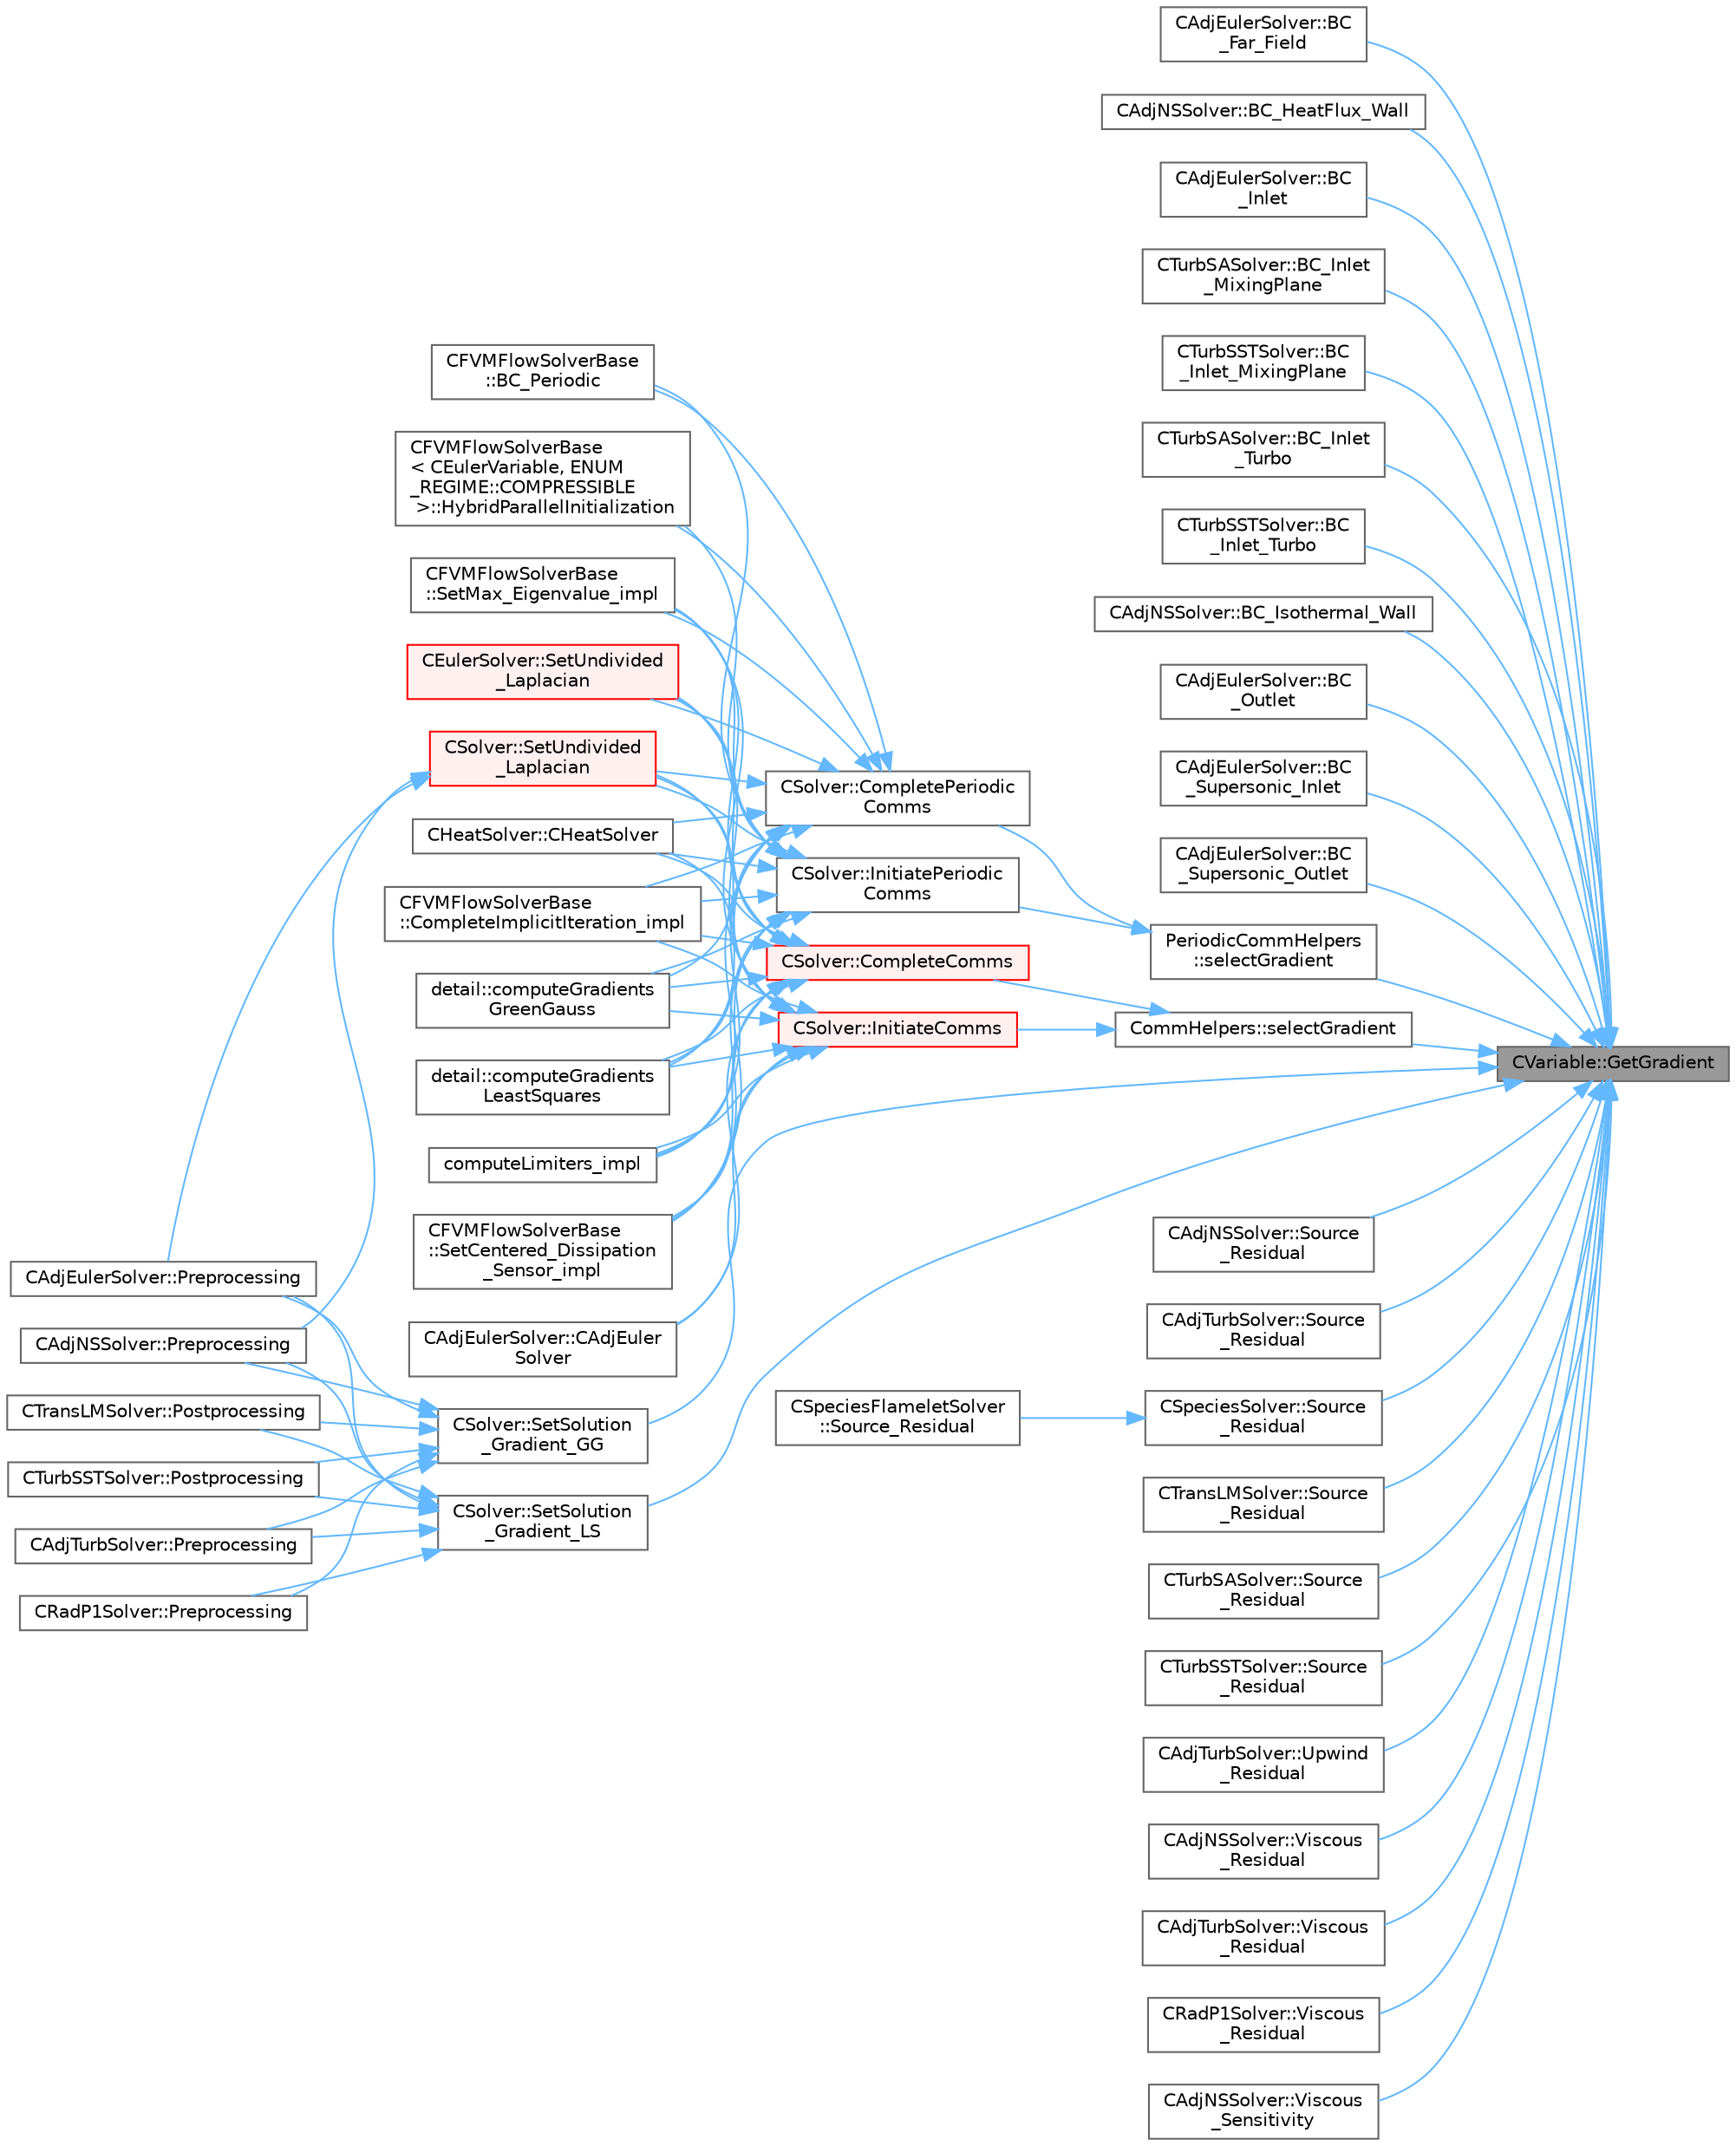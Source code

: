 digraph "CVariable::GetGradient"
{
 // LATEX_PDF_SIZE
  bgcolor="transparent";
  edge [fontname=Helvetica,fontsize=10,labelfontname=Helvetica,labelfontsize=10];
  node [fontname=Helvetica,fontsize=10,shape=box,height=0.2,width=0.4];
  rankdir="RL";
  Node1 [id="Node000001",label="CVariable::GetGradient",height=0.2,width=0.4,color="gray40", fillcolor="grey60", style="filled", fontcolor="black",tooltip="Get the gradient of the entire solution."];
  Node1 -> Node2 [id="edge1_Node000001_Node000002",dir="back",color="steelblue1",style="solid",tooltip=" "];
  Node2 [id="Node000002",label="CAdjEulerSolver::BC\l_Far_Field",height=0.2,width=0.4,color="grey40", fillcolor="white", style="filled",URL="$classCAdjEulerSolver.html#ad145d66ed2938ef1b6a187d3133ee101",tooltip="Impose the boundary condition to the far field using characteristics."];
  Node1 -> Node3 [id="edge2_Node000001_Node000003",dir="back",color="steelblue1",style="solid",tooltip=" "];
  Node3 [id="Node000003",label="CAdjNSSolver::BC_HeatFlux_Wall",height=0.2,width=0.4,color="grey40", fillcolor="white", style="filled",URL="$classCAdjNSSolver.html#aac064a699355df483ca48c40e7c50675",tooltip="Impose via the residual or brute force the Navier-Stokes adjoint boundary condition (heat flux)."];
  Node1 -> Node4 [id="edge3_Node000001_Node000004",dir="back",color="steelblue1",style="solid",tooltip=" "];
  Node4 [id="Node000004",label="CAdjEulerSolver::BC\l_Inlet",height=0.2,width=0.4,color="grey40", fillcolor="white", style="filled",URL="$classCAdjEulerSolver.html#ae32700e955c44bc12de7a818d8e412bf",tooltip="Impose the inlet boundary condition."];
  Node1 -> Node5 [id="edge4_Node000001_Node000005",dir="back",color="steelblue1",style="solid",tooltip=" "];
  Node5 [id="Node000005",label="CTurbSASolver::BC_Inlet\l_MixingPlane",height=0.2,width=0.4,color="grey40", fillcolor="white", style="filled",URL="$classCTurbSASolver.html#a01e392cd5dd660196e86d7dec01d1acd",tooltip="Impose the inlet boundary condition."];
  Node1 -> Node6 [id="edge5_Node000001_Node000006",dir="back",color="steelblue1",style="solid",tooltip=" "];
  Node6 [id="Node000006",label="CTurbSSTSolver::BC\l_Inlet_MixingPlane",height=0.2,width=0.4,color="grey40", fillcolor="white", style="filled",URL="$classCTurbSSTSolver.html#a9d4b339f4ee99d06b604bf17a24e8fe8",tooltip="Impose the inlet boundary condition."];
  Node1 -> Node7 [id="edge6_Node000001_Node000007",dir="back",color="steelblue1",style="solid",tooltip=" "];
  Node7 [id="Node000007",label="CTurbSASolver::BC_Inlet\l_Turbo",height=0.2,width=0.4,color="grey40", fillcolor="white", style="filled",URL="$classCTurbSASolver.html#a9cdd12aa912c00c12dbb80cc21c7977a",tooltip="Impose the inlet boundary condition."];
  Node1 -> Node8 [id="edge7_Node000001_Node000008",dir="back",color="steelblue1",style="solid",tooltip=" "];
  Node8 [id="Node000008",label="CTurbSSTSolver::BC\l_Inlet_Turbo",height=0.2,width=0.4,color="grey40", fillcolor="white", style="filled",URL="$classCTurbSSTSolver.html#a054ade13cc21d3d718c8fa2f2d514112",tooltip="Impose the inlet boundary condition."];
  Node1 -> Node9 [id="edge8_Node000001_Node000009",dir="back",color="steelblue1",style="solid",tooltip=" "];
  Node9 [id="Node000009",label="CAdjNSSolver::BC_Isothermal_Wall",height=0.2,width=0.4,color="grey40", fillcolor="white", style="filled",URL="$classCAdjNSSolver.html#a159875229feba5b14c433990e5a89d60",tooltip="Impose via the residual or brute force the Navier-Stokes adjoint boundary condition (heat flux)."];
  Node1 -> Node10 [id="edge9_Node000001_Node000010",dir="back",color="steelblue1",style="solid",tooltip=" "];
  Node10 [id="Node000010",label="CAdjEulerSolver::BC\l_Outlet",height=0.2,width=0.4,color="grey40", fillcolor="white", style="filled",URL="$classCAdjEulerSolver.html#a606732a2540893587de80506c5d0ac70",tooltip="Impose the outlet boundary condition."];
  Node1 -> Node11 [id="edge10_Node000001_Node000011",dir="back",color="steelblue1",style="solid",tooltip=" "];
  Node11 [id="Node000011",label="CAdjEulerSolver::BC\l_Supersonic_Inlet",height=0.2,width=0.4,color="grey40", fillcolor="white", style="filled",URL="$classCAdjEulerSolver.html#a387bb98473abfa504de673a89f39cd70",tooltip="Impose the supersonic inlet boundary condition."];
  Node1 -> Node12 [id="edge11_Node000001_Node000012",dir="back",color="steelblue1",style="solid",tooltip=" "];
  Node12 [id="Node000012",label="CAdjEulerSolver::BC\l_Supersonic_Outlet",height=0.2,width=0.4,color="grey40", fillcolor="white", style="filled",URL="$classCAdjEulerSolver.html#a2d9d0f85686f7c45ab8ddb89161cc376",tooltip="Impose the supersonic outlet boundary condition."];
  Node1 -> Node13 [id="edge12_Node000001_Node000013",dir="back",color="steelblue1",style="solid",tooltip=" "];
  Node13 [id="Node000013",label="PeriodicCommHelpers\l::selectGradient",height=0.2,width=0.4,color="grey40", fillcolor="white", style="filled",URL="$namespacePeriodicCommHelpers.html#a1fc07b93c26d00ddae225fd80c28c1fc",tooltip=" "];
  Node13 -> Node14 [id="edge13_Node000013_Node000014",dir="back",color="steelblue1",style="solid",tooltip=" "];
  Node14 [id="Node000014",label="CSolver::CompletePeriodic\lComms",height=0.2,width=0.4,color="grey40", fillcolor="white", style="filled",URL="$classCSolver.html#a6b9c3e0290bce84f14ad3fde8ffa8658",tooltip="Routine to complete the set of non-blocking periodic communications launched by InitiatePeriodicComms..."];
  Node14 -> Node15 [id="edge14_Node000014_Node000015",dir="back",color="steelblue1",style="solid",tooltip=" "];
  Node15 [id="Node000015",label="CFVMFlowSolverBase\l::BC_Periodic",height=0.2,width=0.4,color="grey40", fillcolor="white", style="filled",URL="$classCFVMFlowSolverBase.html#a24ebe4d462bbef07ec992c8c4d3e3aa3",tooltip="Impose a periodic boundary condition by summing contributions from the complete control volume."];
  Node14 -> Node16 [id="edge15_Node000014_Node000016",dir="back",color="steelblue1",style="solid",tooltip=" "];
  Node16 [id="Node000016",label="CHeatSolver::CHeatSolver",height=0.2,width=0.4,color="grey40", fillcolor="white", style="filled",URL="$classCHeatSolver.html#a89c9ece2b98a950e53f4ee9482968186",tooltip="Constructor of the class."];
  Node14 -> Node17 [id="edge16_Node000014_Node000017",dir="back",color="steelblue1",style="solid",tooltip=" "];
  Node17 [id="Node000017",label="CFVMFlowSolverBase\l::CompleteImplicitIteration_impl",height=0.2,width=0.4,color="grey40", fillcolor="white", style="filled",URL="$classCFVMFlowSolverBase.html#a3eb0fbabf1ce42ccc0fe626473800e09",tooltip="Generic implementation to complete an implicit iteration, i.e. update the solution."];
  Node14 -> Node18 [id="edge17_Node000014_Node000018",dir="back",color="steelblue1",style="solid",tooltip=" "];
  Node18 [id="Node000018",label="detail::computeGradients\lGreenGauss",height=0.2,width=0.4,color="grey40", fillcolor="white", style="filled",URL="$group__FvmAlgos.html#ga031dfb21c1777c986ae93d716ec4568b",tooltip="Compute the gradient of a field using the Green-Gauss theorem."];
  Node14 -> Node19 [id="edge18_Node000014_Node000019",dir="back",color="steelblue1",style="solid",tooltip=" "];
  Node19 [id="Node000019",label="detail::computeGradients\lLeastSquares",height=0.2,width=0.4,color="grey40", fillcolor="white", style="filled",URL="$group__FvmAlgos.html#ga186a32bf8b211a50432fe55a6a608c21",tooltip="Compute the gradient of a field using inverse-distance-weighted or unweighted Least-Squares approxima..."];
  Node14 -> Node20 [id="edge19_Node000014_Node000020",dir="back",color="steelblue1",style="solid",tooltip=" "];
  Node20 [id="Node000020",label="computeLimiters_impl",height=0.2,width=0.4,color="grey40", fillcolor="white", style="filled",URL="$group__FvmAlgos.html#ga4639562695f9dc19f098e6d00fcacde1",tooltip="Generic limiter computation for methods based on one limiter value per point (as opposed to one per e..."];
  Node14 -> Node21 [id="edge20_Node000014_Node000021",dir="back",color="steelblue1",style="solid",tooltip=" "];
  Node21 [id="Node000021",label="CFVMFlowSolverBase\l\< CEulerVariable, ENUM\l_REGIME::COMPRESSIBLE\l \>::HybridParallelInitialization",height=0.2,width=0.4,color="grey40", fillcolor="white", style="filled",URL="$classCFVMFlowSolverBase.html#add3f32c09f3bb0032ed4cc4144ec8b10",tooltip="Initialize thread parallel variables."];
  Node14 -> Node22 [id="edge21_Node000014_Node000022",dir="back",color="steelblue1",style="solid",tooltip=" "];
  Node22 [id="Node000022",label="CFVMFlowSolverBase\l::SetCentered_Dissipation\l_Sensor_impl",height=0.2,width=0.4,color="grey40", fillcolor="white", style="filled",URL="$classCFVMFlowSolverBase.html#afb9ed896e3882658d23042a5ee15c9d2",tooltip="Compute the dissipation sensor for centered schemes."];
  Node14 -> Node23 [id="edge22_Node000014_Node000023",dir="back",color="steelblue1",style="solid",tooltip=" "];
  Node23 [id="Node000023",label="CFVMFlowSolverBase\l::SetMax_Eigenvalue_impl",height=0.2,width=0.4,color="grey40", fillcolor="white", style="filled",URL="$classCFVMFlowSolverBase.html#adc3a96a8ca25902058864c18b533192d",tooltip="Compute the max eigenvalue, gemeric implementation."];
  Node14 -> Node24 [id="edge23_Node000014_Node000024",dir="back",color="steelblue1",style="solid",tooltip=" "];
  Node24 [id="Node000024",label="CEulerSolver::SetUndivided\l_Laplacian",height=0.2,width=0.4,color="red", fillcolor="#FFF0F0", style="filled",URL="$classCEulerSolver.html#a82314e58faf4d98a5f3733f43d64de92",tooltip="Compute the undivided laplacian for the solution."];
  Node14 -> Node28 [id="edge24_Node000014_Node000028",dir="back",color="steelblue1",style="solid",tooltip=" "];
  Node28 [id="Node000028",label="CSolver::SetUndivided\l_Laplacian",height=0.2,width=0.4,color="red", fillcolor="#FFF0F0", style="filled",URL="$classCSolver.html#ae9fa6bf0e3ef0dff07dd85e0a87eef4d",tooltip="Compute the undivided laplacian for the solution variables."];
  Node28 -> Node32 [id="edge25_Node000028_Node000032",dir="back",color="steelblue1",style="solid",tooltip=" "];
  Node32 [id="Node000032",label="CAdjEulerSolver::Preprocessing",height=0.2,width=0.4,color="grey40", fillcolor="white", style="filled",URL="$classCAdjEulerSolver.html#a64baf8c7af6006bdc4ad0919f7c2507a",tooltip="Initialize the residual vectors."];
  Node28 -> Node33 [id="edge26_Node000028_Node000033",dir="back",color="steelblue1",style="solid",tooltip=" "];
  Node33 [id="Node000033",label="CAdjNSSolver::Preprocessing",height=0.2,width=0.4,color="grey40", fillcolor="white", style="filled",URL="$classCAdjNSSolver.html#a0669f6fb8ef7cd7800d151d4aff7d3f6",tooltip="Restart residual and compute gradients."];
  Node13 -> Node34 [id="edge27_Node000013_Node000034",dir="back",color="steelblue1",style="solid",tooltip=" "];
  Node34 [id="Node000034",label="CSolver::InitiatePeriodic\lComms",height=0.2,width=0.4,color="grey40", fillcolor="white", style="filled",URL="$classCSolver.html#a1a6e3eee698f471925178d422a0c3724",tooltip="Routine to load a solver quantity into the data structures for MPI periodic communication and to laun..."];
  Node34 -> Node15 [id="edge28_Node000034_Node000015",dir="back",color="steelblue1",style="solid",tooltip=" "];
  Node34 -> Node16 [id="edge29_Node000034_Node000016",dir="back",color="steelblue1",style="solid",tooltip=" "];
  Node34 -> Node17 [id="edge30_Node000034_Node000017",dir="back",color="steelblue1",style="solid",tooltip=" "];
  Node34 -> Node18 [id="edge31_Node000034_Node000018",dir="back",color="steelblue1",style="solid",tooltip=" "];
  Node34 -> Node19 [id="edge32_Node000034_Node000019",dir="back",color="steelblue1",style="solid",tooltip=" "];
  Node34 -> Node20 [id="edge33_Node000034_Node000020",dir="back",color="steelblue1",style="solid",tooltip=" "];
  Node34 -> Node21 [id="edge34_Node000034_Node000021",dir="back",color="steelblue1",style="solid",tooltip=" "];
  Node34 -> Node22 [id="edge35_Node000034_Node000022",dir="back",color="steelblue1",style="solid",tooltip=" "];
  Node34 -> Node23 [id="edge36_Node000034_Node000023",dir="back",color="steelblue1",style="solid",tooltip=" "];
  Node34 -> Node24 [id="edge37_Node000034_Node000024",dir="back",color="steelblue1",style="solid",tooltip=" "];
  Node34 -> Node28 [id="edge38_Node000034_Node000028",dir="back",color="steelblue1",style="solid",tooltip=" "];
  Node1 -> Node35 [id="edge39_Node000001_Node000035",dir="back",color="steelblue1",style="solid",tooltip=" "];
  Node35 [id="Node000035",label="CommHelpers::selectGradient",height=0.2,width=0.4,color="grey40", fillcolor="white", style="filled",URL="$namespaceCommHelpers.html#a691c54929c54c5e0b153a99f22217c8b",tooltip=" "];
  Node35 -> Node36 [id="edge40_Node000035_Node000036",dir="back",color="steelblue1",style="solid",tooltip=" "];
  Node36 [id="Node000036",label="CSolver::CompleteComms",height=0.2,width=0.4,color="red", fillcolor="#FFF0F0", style="filled",URL="$classCSolver.html#a6891c839827efbebdcbf9a349f4da92c",tooltip="Routine to complete the set of non-blocking communications launched by InitiateComms() and unpacking ..."];
  Node36 -> Node37 [id="edge41_Node000036_Node000037",dir="back",color="steelblue1",style="solid",tooltip=" "];
  Node37 [id="Node000037",label="CAdjEulerSolver::CAdjEuler\lSolver",height=0.2,width=0.4,color="grey40", fillcolor="white", style="filled",URL="$classCAdjEulerSolver.html#a0a739888df9436d4707665d152a7af1a",tooltip=" "];
  Node36 -> Node16 [id="edge42_Node000036_Node000016",dir="back",color="steelblue1",style="solid",tooltip=" "];
  Node36 -> Node17 [id="edge43_Node000036_Node000017",dir="back",color="steelblue1",style="solid",tooltip=" "];
  Node36 -> Node18 [id="edge44_Node000036_Node000018",dir="back",color="steelblue1",style="solid",tooltip=" "];
  Node36 -> Node19 [id="edge45_Node000036_Node000019",dir="back",color="steelblue1",style="solid",tooltip=" "];
  Node36 -> Node20 [id="edge46_Node000036_Node000020",dir="back",color="steelblue1",style="solid",tooltip=" "];
  Node36 -> Node22 [id="edge47_Node000036_Node000022",dir="back",color="steelblue1",style="solid",tooltip=" "];
  Node36 -> Node23 [id="edge48_Node000036_Node000023",dir="back",color="steelblue1",style="solid",tooltip=" "];
  Node36 -> Node24 [id="edge49_Node000036_Node000024",dir="back",color="steelblue1",style="solid",tooltip=" "];
  Node36 -> Node28 [id="edge50_Node000036_Node000028",dir="back",color="steelblue1",style="solid",tooltip=" "];
  Node35 -> Node73 [id="edge51_Node000035_Node000073",dir="back",color="steelblue1",style="solid",tooltip=" "];
  Node73 [id="Node000073",label="CSolver::InitiateComms",height=0.2,width=0.4,color="red", fillcolor="#FFF0F0", style="filled",URL="$classCSolver.html#a7c5c26e7f006b4bb7e93582d839cf09d",tooltip="Routine to load a solver quantity into the data structures for MPI point-to-point communication and t..."];
  Node73 -> Node37 [id="edge52_Node000073_Node000037",dir="back",color="steelblue1",style="solid",tooltip=" "];
  Node73 -> Node16 [id="edge53_Node000073_Node000016",dir="back",color="steelblue1",style="solid",tooltip=" "];
  Node73 -> Node17 [id="edge54_Node000073_Node000017",dir="back",color="steelblue1",style="solid",tooltip=" "];
  Node73 -> Node18 [id="edge55_Node000073_Node000018",dir="back",color="steelblue1",style="solid",tooltip=" "];
  Node73 -> Node19 [id="edge56_Node000073_Node000019",dir="back",color="steelblue1",style="solid",tooltip=" "];
  Node73 -> Node20 [id="edge57_Node000073_Node000020",dir="back",color="steelblue1",style="solid",tooltip=" "];
  Node73 -> Node22 [id="edge58_Node000073_Node000022",dir="back",color="steelblue1",style="solid",tooltip=" "];
  Node73 -> Node23 [id="edge59_Node000073_Node000023",dir="back",color="steelblue1",style="solid",tooltip=" "];
  Node73 -> Node24 [id="edge60_Node000073_Node000024",dir="back",color="steelblue1",style="solid",tooltip=" "];
  Node73 -> Node28 [id="edge61_Node000073_Node000028",dir="back",color="steelblue1",style="solid",tooltip=" "];
  Node1 -> Node74 [id="edge62_Node000001_Node000074",dir="back",color="steelblue1",style="solid",tooltip=" "];
  Node74 [id="Node000074",label="CSolver::SetSolution\l_Gradient_GG",height=0.2,width=0.4,color="grey40", fillcolor="white", style="filled",URL="$classCSolver.html#a1b8b8b923658b7e099dc1f5c86a1dd4d",tooltip="Compute the Green-Gauss gradient of the solution."];
  Node74 -> Node75 [id="edge63_Node000074_Node000075",dir="back",color="steelblue1",style="solid",tooltip=" "];
  Node75 [id="Node000075",label="CTransLMSolver::Postprocessing",height=0.2,width=0.4,color="grey40", fillcolor="white", style="filled",URL="$classCTransLMSolver.html#a165a8d455391e8a3ec640c371a772217",tooltip="Computes the effective intermtittency."];
  Node74 -> Node76 [id="edge64_Node000074_Node000076",dir="back",color="steelblue1",style="solid",tooltip=" "];
  Node76 [id="Node000076",label="CTurbSSTSolver::Postprocessing",height=0.2,width=0.4,color="grey40", fillcolor="white", style="filled",URL="$classCTurbSSTSolver.html#a9f9394f05aa34e96e4bf2dd00447789a",tooltip="Computes the eddy viscosity."];
  Node74 -> Node32 [id="edge65_Node000074_Node000032",dir="back",color="steelblue1",style="solid",tooltip=" "];
  Node74 -> Node33 [id="edge66_Node000074_Node000033",dir="back",color="steelblue1",style="solid",tooltip=" "];
  Node74 -> Node77 [id="edge67_Node000074_Node000077",dir="back",color="steelblue1",style="solid",tooltip=" "];
  Node77 [id="Node000077",label="CAdjTurbSolver::Preprocessing",height=0.2,width=0.4,color="grey40", fillcolor="white", style="filled",URL="$classCAdjTurbSolver.html#a2ed1cbeeeaaeb94ba0e6c9103459b1fe",tooltip="Initializate the residual vectors."];
  Node74 -> Node78 [id="edge68_Node000074_Node000078",dir="back",color="steelblue1",style="solid",tooltip=" "];
  Node78 [id="Node000078",label="CRadP1Solver::Preprocessing",height=0.2,width=0.4,color="grey40", fillcolor="white", style="filled",URL="$classCRadP1Solver.html#a34c7a29cb038e85c793685b1a76edac6",tooltip="Restart residual and compute gradients."];
  Node1 -> Node79 [id="edge69_Node000001_Node000079",dir="back",color="steelblue1",style="solid",tooltip=" "];
  Node79 [id="Node000079",label="CSolver::SetSolution\l_Gradient_LS",height=0.2,width=0.4,color="grey40", fillcolor="white", style="filled",URL="$classCSolver.html#a517cd065a6aef8177158c3cd51e81738",tooltip="Compute the Least Squares gradient of the solution."];
  Node79 -> Node75 [id="edge70_Node000079_Node000075",dir="back",color="steelblue1",style="solid",tooltip=" "];
  Node79 -> Node76 [id="edge71_Node000079_Node000076",dir="back",color="steelblue1",style="solid",tooltip=" "];
  Node79 -> Node32 [id="edge72_Node000079_Node000032",dir="back",color="steelblue1",style="solid",tooltip=" "];
  Node79 -> Node33 [id="edge73_Node000079_Node000033",dir="back",color="steelblue1",style="solid",tooltip=" "];
  Node79 -> Node77 [id="edge74_Node000079_Node000077",dir="back",color="steelblue1",style="solid",tooltip=" "];
  Node79 -> Node78 [id="edge75_Node000079_Node000078",dir="back",color="steelblue1",style="solid",tooltip=" "];
  Node1 -> Node80 [id="edge76_Node000001_Node000080",dir="back",color="steelblue1",style="solid",tooltip=" "];
  Node80 [id="Node000080",label="CAdjNSSolver::Source\l_Residual",height=0.2,width=0.4,color="grey40", fillcolor="white", style="filled",URL="$classCAdjNSSolver.html#a3f7289e94076471c23e53da293b69645",tooltip="Source term computation."];
  Node1 -> Node81 [id="edge77_Node000001_Node000081",dir="back",color="steelblue1",style="solid",tooltip=" "];
  Node81 [id="Node000081",label="CAdjTurbSolver::Source\l_Residual",height=0.2,width=0.4,color="grey40", fillcolor="white", style="filled",URL="$classCAdjTurbSolver.html#a5f05f842f8d9a3de8a5f438a663dd413",tooltip="Source term computation."];
  Node1 -> Node82 [id="edge78_Node000001_Node000082",dir="back",color="steelblue1",style="solid",tooltip=" "];
  Node82 [id="Node000082",label="CSpeciesSolver::Source\l_Residual",height=0.2,width=0.4,color="grey40", fillcolor="white", style="filled",URL="$classCSpeciesSolver.html#a02c01af54949033097952c6562e2ee64",tooltip="Source term computation for axisymmetric flow."];
  Node82 -> Node83 [id="edge79_Node000082_Node000083",dir="back",color="steelblue1",style="solid",tooltip=" "];
  Node83 [id="Node000083",label="CSpeciesFlameletSolver\l::Source_Residual",height=0.2,width=0.4,color="grey40", fillcolor="white", style="filled",URL="$classCSpeciesFlameletSolver.html#ab432a7c07b01ab72e43e9a423e4e757f",tooltip="Source term computation."];
  Node1 -> Node84 [id="edge80_Node000001_Node000084",dir="back",color="steelblue1",style="solid",tooltip=" "];
  Node84 [id="Node000084",label="CTransLMSolver::Source\l_Residual",height=0.2,width=0.4,color="grey40", fillcolor="white", style="filled",URL="$classCTransLMSolver.html#a3f47d9a4aea3d5ce5ea06de175b9e4e7",tooltip="Source term computation."];
  Node1 -> Node85 [id="edge81_Node000001_Node000085",dir="back",color="steelblue1",style="solid",tooltip=" "];
  Node85 [id="Node000085",label="CTurbSASolver::Source\l_Residual",height=0.2,width=0.4,color="grey40", fillcolor="white", style="filled",URL="$classCTurbSASolver.html#ae254c08e17def463df09c9f804bf5194",tooltip="Source term computation."];
  Node1 -> Node86 [id="edge82_Node000001_Node000086",dir="back",color="steelblue1",style="solid",tooltip=" "];
  Node86 [id="Node000086",label="CTurbSSTSolver::Source\l_Residual",height=0.2,width=0.4,color="grey40", fillcolor="white", style="filled",URL="$classCTurbSSTSolver.html#a1a4833387e1c5030deaac3cd81bf0cbe",tooltip="Source term computation."];
  Node1 -> Node87 [id="edge83_Node000001_Node000087",dir="back",color="steelblue1",style="solid",tooltip=" "];
  Node87 [id="Node000087",label="CAdjTurbSolver::Upwind\l_Residual",height=0.2,width=0.4,color="grey40", fillcolor="white", style="filled",URL="$classCAdjTurbSolver.html#a35c455d0c7d407c79fc7e789812bd020",tooltip="Compute the spatial integration using a upwind scheme."];
  Node1 -> Node88 [id="edge84_Node000001_Node000088",dir="back",color="steelblue1",style="solid",tooltip=" "];
  Node88 [id="Node000088",label="CAdjNSSolver::Viscous\l_Residual",height=0.2,width=0.4,color="grey40", fillcolor="white", style="filled",URL="$classCAdjNSSolver.html#a87064a324dd57b715155f405fc0804fc",tooltip="Compute the viscous residuals for the adjoint equation."];
  Node1 -> Node89 [id="edge85_Node000001_Node000089",dir="back",color="steelblue1",style="solid",tooltip=" "];
  Node89 [id="Node000089",label="CAdjTurbSolver::Viscous\l_Residual",height=0.2,width=0.4,color="grey40", fillcolor="white", style="filled",URL="$classCAdjTurbSolver.html#a7a5247a1cc0a32dd690fc4881fadd999",tooltip="Compute the viscous residuals for the turbulent adjoint equation."];
  Node1 -> Node90 [id="edge86_Node000001_Node000090",dir="back",color="steelblue1",style="solid",tooltip=" "];
  Node90 [id="Node000090",label="CRadP1Solver::Viscous\l_Residual",height=0.2,width=0.4,color="grey40", fillcolor="white", style="filled",URL="$classCRadP1Solver.html#a63240e4981e0dcb2963799c9aada11f4",tooltip="Compute the viscous residuals for the turbulent equation."];
  Node1 -> Node91 [id="edge87_Node000001_Node000091",dir="back",color="steelblue1",style="solid",tooltip=" "];
  Node91 [id="Node000091",label="CAdjNSSolver::Viscous\l_Sensitivity",height=0.2,width=0.4,color="grey40", fillcolor="white", style="filled",URL="$classCAdjNSSolver.html#a6e72f094190680fa7fb078d7aae9c1d8",tooltip="Compute the viscous sensitivity of the functional."];
}
